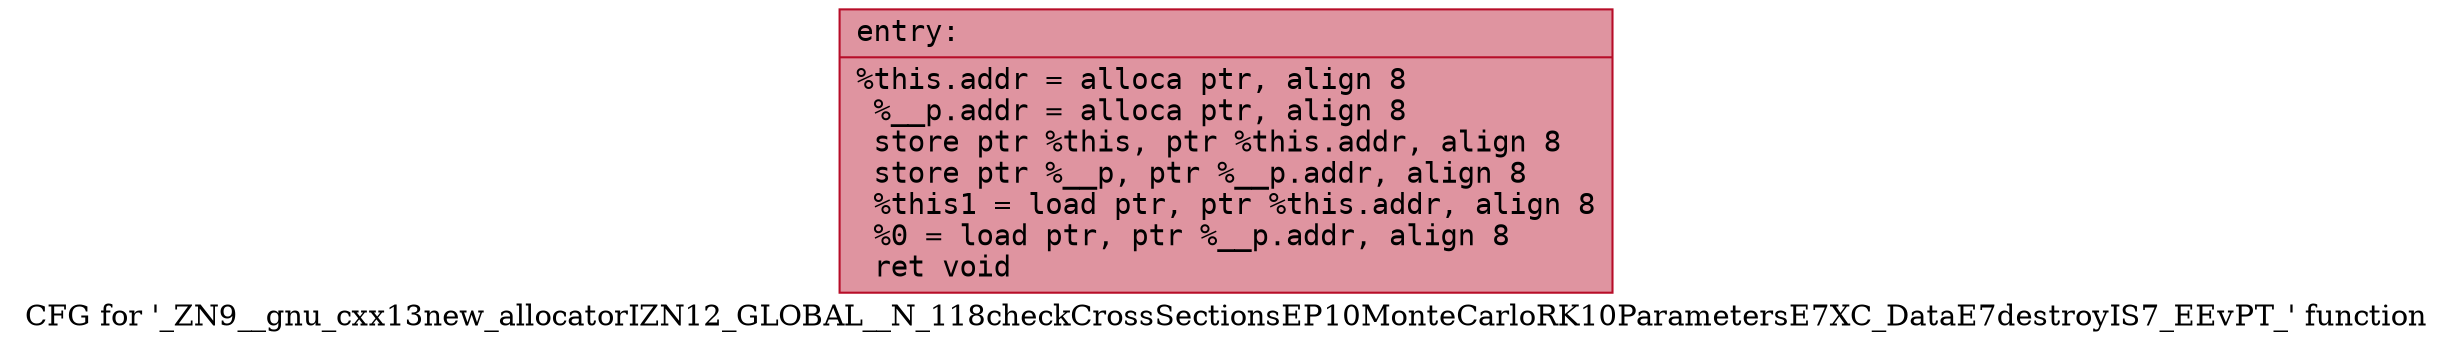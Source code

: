 digraph "CFG for '_ZN9__gnu_cxx13new_allocatorIZN12_GLOBAL__N_118checkCrossSectionsEP10MonteCarloRK10ParametersE7XC_DataE7destroyIS7_EEvPT_' function" {
	label="CFG for '_ZN9__gnu_cxx13new_allocatorIZN12_GLOBAL__N_118checkCrossSectionsEP10MonteCarloRK10ParametersE7XC_DataE7destroyIS7_EEvPT_' function";

	Node0x55dab4984080 [shape=record,color="#b70d28ff", style=filled, fillcolor="#b70d2870" fontname="Courier",label="{entry:\l|  %this.addr = alloca ptr, align 8\l  %__p.addr = alloca ptr, align 8\l  store ptr %this, ptr %this.addr, align 8\l  store ptr %__p, ptr %__p.addr, align 8\l  %this1 = load ptr, ptr %this.addr, align 8\l  %0 = load ptr, ptr %__p.addr, align 8\l  ret void\l}"];
}
